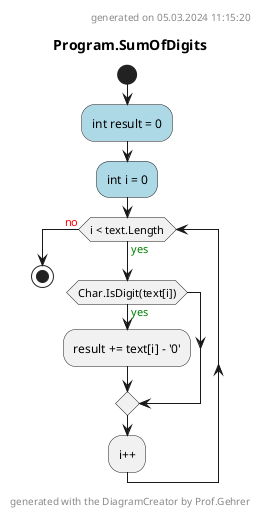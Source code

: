 @startuml Program.SumOfDigits
header
generated on 05.03.2024 11:15:20
end header
title Program.SumOfDigits
start
#LightBlue:int result = 0;
#LightBlue:int i = 0;
while (i < text.Length) is (<color:green>yes)
    if (Char.IsDigit(text[i])) then (<color:green>yes)
        :result += text[i] - '0';
    endif
:i++;
endwhile (<color:red>no)
footer
generated with the DiagramCreator by Prof.Gehrer
end footer
stop
@enduml
